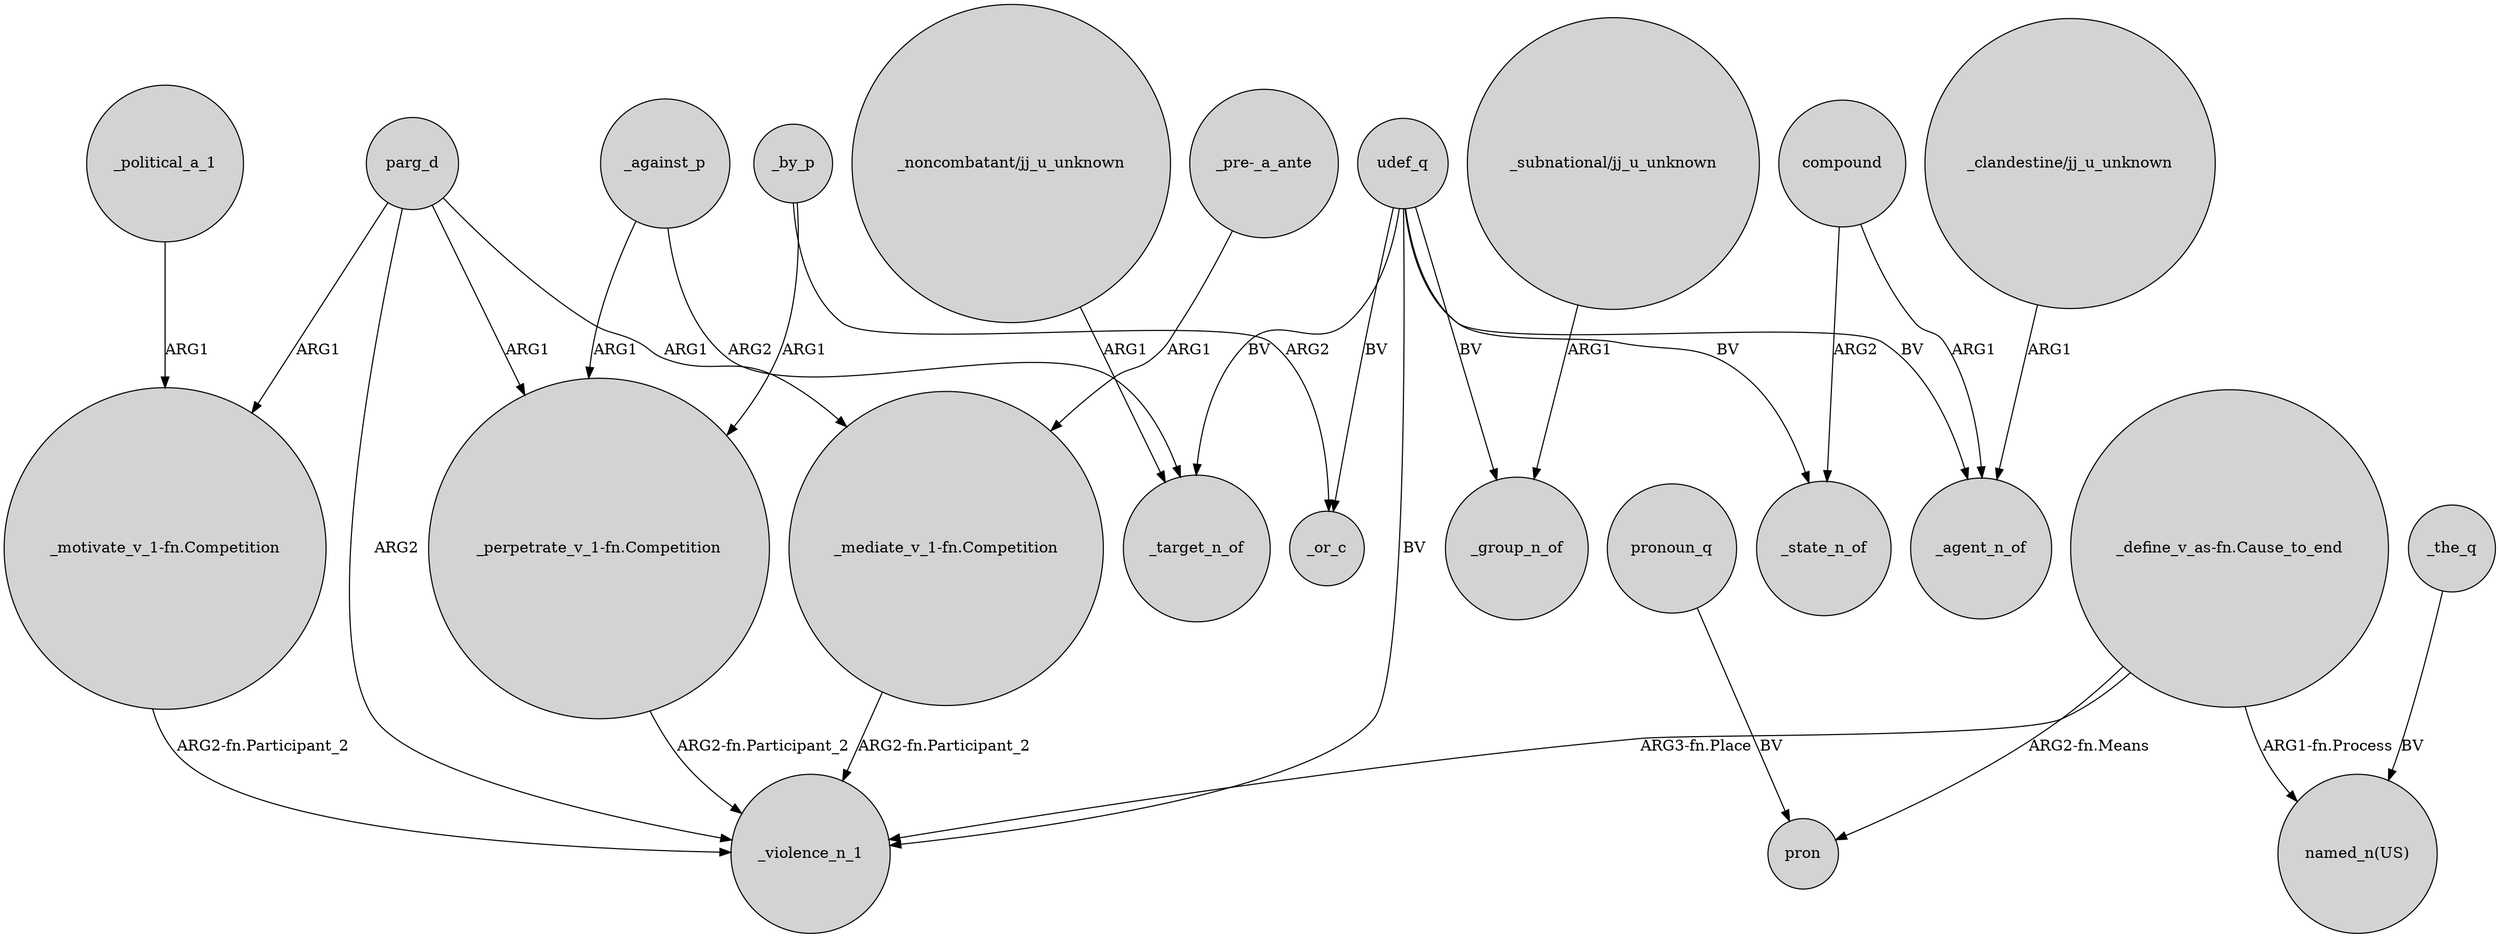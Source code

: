 digraph {
	node [shape=circle style=filled]
	parg_d -> "_motivate_v_1-fn.Competition" [label=ARG1]
	udef_q -> _group_n_of [label=BV]
	_the_q -> "named_n(US)" [label=BV]
	"_define_v_as-fn.Cause_to_end" -> _violence_n_1 [label="ARG3-fn.Place"]
	_by_p -> _or_c [label=ARG2]
	udef_q -> _or_c [label=BV]
	_by_p -> "_perpetrate_v_1-fn.Competition" [label=ARG1]
	"_perpetrate_v_1-fn.Competition" -> _violence_n_1 [label="ARG2-fn.Participant_2"]
	udef_q -> _state_n_of [label=BV]
	pronoun_q -> pron [label=BV]
	parg_d -> "_mediate_v_1-fn.Competition" [label=ARG1]
	udef_q -> _target_n_of [label=BV]
	udef_q -> _violence_n_1 [label=BV]
	_political_a_1 -> "_motivate_v_1-fn.Competition" [label=ARG1]
	"_mediate_v_1-fn.Competition" -> _violence_n_1 [label="ARG2-fn.Participant_2"]
	"_pre-_a_ante" -> "_mediate_v_1-fn.Competition" [label=ARG1]
	parg_d -> _violence_n_1 [label=ARG2]
	udef_q -> _agent_n_of [label=BV]
	compound -> _agent_n_of [label=ARG1]
	"_define_v_as-fn.Cause_to_end" -> "named_n(US)" [label="ARG1-fn.Process"]
	"_motivate_v_1-fn.Competition" -> _violence_n_1 [label="ARG2-fn.Participant_2"]
	"_noncombatant/jj_u_unknown" -> _target_n_of [label=ARG1]
	_against_p -> _target_n_of [label=ARG2]
	compound -> _state_n_of [label=ARG2]
	_against_p -> "_perpetrate_v_1-fn.Competition" [label=ARG1]
	"_clandestine/jj_u_unknown" -> _agent_n_of [label=ARG1]
	"_define_v_as-fn.Cause_to_end" -> pron [label="ARG2-fn.Means"]
	"_subnational/jj_u_unknown" -> _group_n_of [label=ARG1]
	parg_d -> "_perpetrate_v_1-fn.Competition" [label=ARG1]
}
